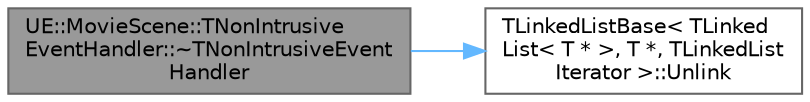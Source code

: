digraph "UE::MovieScene::TNonIntrusiveEventHandler::~TNonIntrusiveEventHandler"
{
 // INTERACTIVE_SVG=YES
 // LATEX_PDF_SIZE
  bgcolor="transparent";
  edge [fontname=Helvetica,fontsize=10,labelfontname=Helvetica,labelfontsize=10];
  node [fontname=Helvetica,fontsize=10,shape=box,height=0.2,width=0.4];
  rankdir="LR";
  Node1 [id="Node000001",label="UE::MovieScene::TNonIntrusive\lEventHandler::~TNonIntrusiveEvent\lHandler",height=0.2,width=0.4,color="gray40", fillcolor="grey60", style="filled", fontcolor="black",tooltip=" "];
  Node1 -> Node2 [id="edge1_Node000001_Node000002",color="steelblue1",style="solid",tooltip=" "];
  Node2 [id="Node000002",label="TLinkedListBase\< TLinked\lList\< T * \>, T *, TLinkedList\lIterator \>::Unlink",height=0.2,width=0.4,color="grey40", fillcolor="white", style="filled",URL="$d7/da3/classTLinkedListBase.html#ad0986a4068edd8c7cf05d91e65bf7d9e",tooltip=" "];
}
